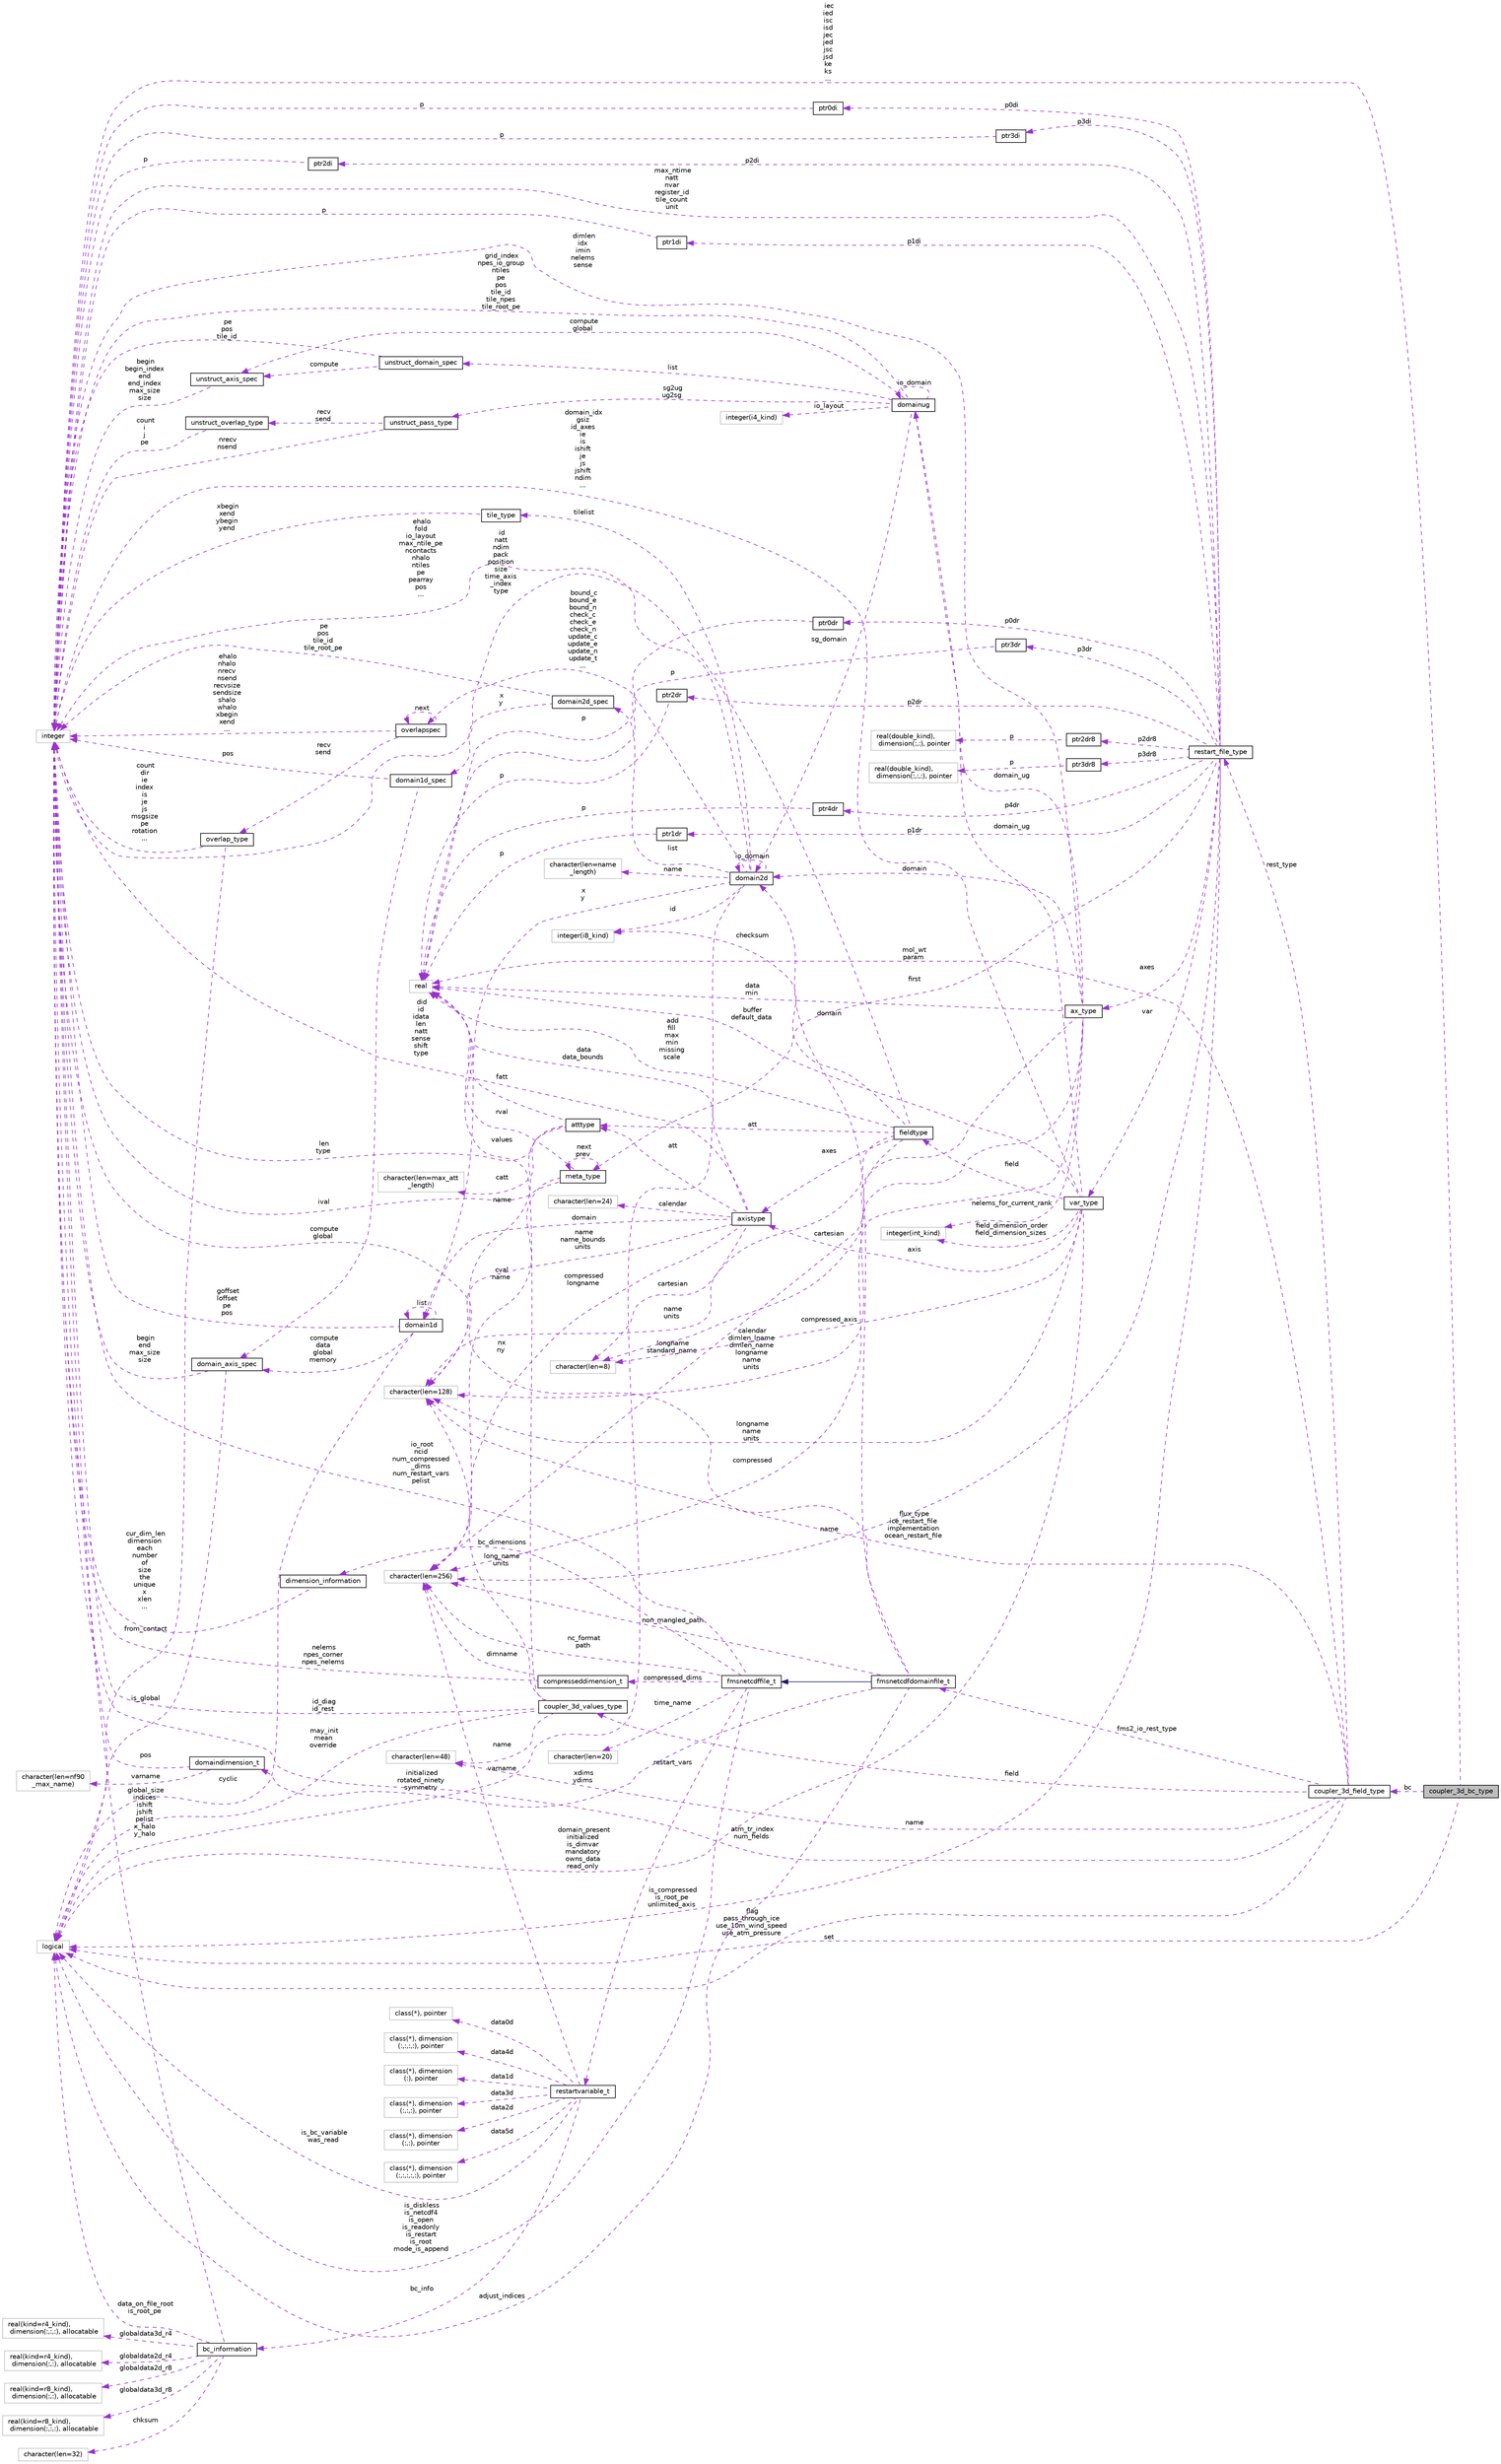 digraph "coupler_3d_bc_type"
{
 // INTERACTIVE_SVG=YES
 // LATEX_PDF_SIZE
  edge [fontname="Helvetica",fontsize="10",labelfontname="Helvetica",labelfontsize="10"];
  node [fontname="Helvetica",fontsize="10",shape=record];
  rankdir="LR";
  Node1 [label="coupler_3d_bc_type",height=0.2,width=0.4,color="black", fillcolor="grey75", style="filled", fontcolor="black",tooltip="Coupler data for 3D boundary conditions."];
  Node2 -> Node1 [dir="back",color="darkorchid3",fontsize="10",style="dashed",label=" set" ,fontname="Helvetica"];
  Node2 [label="logical",height=0.2,width=0.4,color="grey75", fillcolor="white", style="filled",tooltip=" "];
  Node3 -> Node1 [dir="back",color="darkorchid3",fontsize="10",style="dashed",label=" bc" ,fontname="Helvetica"];
  Node3 [label="coupler_3d_field_type",height=0.2,width=0.4,color="black", fillcolor="white", style="filled",URL="$group__coupler__types__mod.html#structcoupler__types__mod_1_1coupler__3d__field__type",tooltip="Coupler data for 3D fields."];
  Node2 -> Node3 [dir="back",color="darkorchid3",fontsize="10",style="dashed",label=" flag\npass_through_ice\nuse_10m_wind_speed\nuse_atm_pressure" ,fontname="Helvetica"];
  Node4 -> Node3 [dir="back",color="darkorchid3",fontsize="10",style="dashed",label=" rest_type" ,fontname="Helvetica"];
  Node4 [label="restart_file_type",height=0.2,width=0.4,color="black", fillcolor="white", style="filled",URL="$group__fms__io__mod.html#structfms__io__mod_1_1restart__file__type",tooltip=" "];
  Node5 -> Node4 [dir="back",color="darkorchid3",fontsize="10",style="dashed",label=" p2dr8" ,fontname="Helvetica"];
  Node5 [label="ptr2dr8",height=0.2,width=0.4,color="black", fillcolor="white", style="filled",URL="$group__fms__io__mod.html#structfms__io__mod_1_1ptr2dr8",tooltip=" "];
  Node6 -> Node5 [dir="back",color="darkorchid3",fontsize="10",style="dashed",label=" p" ,fontname="Helvetica"];
  Node6 [label="real(double_kind),\l dimension(:,:), pointer",height=0.2,width=0.4,color="grey75", fillcolor="white", style="filled",tooltip=" "];
  Node2 -> Node4 [dir="back",color="darkorchid3",fontsize="10",style="dashed",label=" is_compressed\nis_root_pe\nunlimited_axis" ,fontname="Helvetica"];
  Node7 -> Node4 [dir="back",color="darkorchid3",fontsize="10",style="dashed",label=" p3dr8" ,fontname="Helvetica"];
  Node7 [label="ptr3dr8",height=0.2,width=0.4,color="black", fillcolor="white", style="filled",URL="$group__fms__io__mod.html#structfms__io__mod_1_1ptr3dr8",tooltip=" "];
  Node8 -> Node7 [dir="back",color="darkorchid3",fontsize="10",style="dashed",label=" p" ,fontname="Helvetica"];
  Node8 [label="real(double_kind),\l dimension(:,:,:), pointer",height=0.2,width=0.4,color="grey75", fillcolor="white", style="filled",tooltip=" "];
  Node9 -> Node4 [dir="back",color="darkorchid3",fontsize="10",style="dashed",label=" p1dr" ,fontname="Helvetica"];
  Node9 [label="ptr1dr",height=0.2,width=0.4,color="black", fillcolor="white", style="filled",URL="$group__fms__io__mod.html#structfms__io__mod_1_1ptr1dr",tooltip=" "];
  Node10 -> Node9 [dir="back",color="darkorchid3",fontsize="10",style="dashed",label=" p" ,fontname="Helvetica"];
  Node10 [label="real",height=0.2,width=0.4,color="grey75", fillcolor="white", style="filled",tooltip=" "];
  Node11 -> Node4 [dir="back",color="darkorchid3",fontsize="10",style="dashed",label=" p0dr" ,fontname="Helvetica"];
  Node11 [label="ptr0dr",height=0.2,width=0.4,color="black", fillcolor="white", style="filled",URL="$group__fms__io__mod.html#structfms__io__mod_1_1ptr0dr",tooltip=" "];
  Node10 -> Node11 [dir="back",color="darkorchid3",fontsize="10",style="dashed",label=" p" ,fontname="Helvetica"];
  Node12 -> Node4 [dir="back",color="darkorchid3",fontsize="10",style="dashed",label=" first" ,fontname="Helvetica"];
  Node12 [label="meta_type",height=0.2,width=0.4,color="black", fillcolor="white", style="filled",URL="$group__fms__io__mod.html#structfms__io__mod_1_1meta__type",tooltip=" "];
  Node12 -> Node12 [dir="back",color="darkorchid3",fontsize="10",style="dashed",label=" next\nprev" ,fontname="Helvetica"];
  Node13 -> Node12 [dir="back",color="darkorchid3",fontsize="10",style="dashed",label=" cval\nname" ,fontname="Helvetica"];
  Node13 [label="character(len=256)",height=0.2,width=0.4,color="grey75", fillcolor="white", style="filled",tooltip=" "];
  Node14 -> Node12 [dir="back",color="darkorchid3",fontsize="10",style="dashed",label=" ival" ,fontname="Helvetica"];
  Node14 [label="integer",height=0.2,width=0.4,color="grey75", fillcolor="white", style="filled",tooltip=" "];
  Node10 -> Node12 [dir="back",color="darkorchid3",fontsize="10",style="dashed",label=" rval" ,fontname="Helvetica"];
  Node15 -> Node4 [dir="back",color="darkorchid3",fontsize="10",style="dashed",label=" p3dr" ,fontname="Helvetica"];
  Node15 [label="ptr3dr",height=0.2,width=0.4,color="black", fillcolor="white", style="filled",URL="$group__fms__io__mod.html#structfms__io__mod_1_1ptr3dr",tooltip=" "];
  Node10 -> Node15 [dir="back",color="darkorchid3",fontsize="10",style="dashed",label=" p" ,fontname="Helvetica"];
  Node16 -> Node4 [dir="back",color="darkorchid3",fontsize="10",style="dashed",label=" p2dr" ,fontname="Helvetica"];
  Node16 [label="ptr2dr",height=0.2,width=0.4,color="black", fillcolor="white", style="filled",URL="$group__fms__io__mod.html#structfms__io__mod_1_1ptr2dr",tooltip=" "];
  Node10 -> Node16 [dir="back",color="darkorchid3",fontsize="10",style="dashed",label=" p" ,fontname="Helvetica"];
  Node17 -> Node4 [dir="back",color="darkorchid3",fontsize="10",style="dashed",label=" p4dr" ,fontname="Helvetica"];
  Node17 [label="ptr4dr",height=0.2,width=0.4,color="black", fillcolor="white", style="filled",URL="$group__fms__io__mod.html#structfms__io__mod_1_1ptr4dr",tooltip=" "];
  Node10 -> Node17 [dir="back",color="darkorchid3",fontsize="10",style="dashed",label=" p" ,fontname="Helvetica"];
  Node18 -> Node4 [dir="back",color="darkorchid3",fontsize="10",style="dashed",label=" axes" ,fontname="Helvetica"];
  Node18 [label="ax_type",height=0.2,width=0.4,color="black", fillcolor="white", style="filled",URL="$group__fms__io__mod.html#structfms__io__mod_1_1ax__type",tooltip=" "];
  Node19 -> Node18 [dir="back",color="darkorchid3",fontsize="10",style="dashed",label=" domain_ug" ,fontname="Helvetica"];
  Node19 [label="domainug",height=0.2,width=0.4,color="black", fillcolor="white", style="filled",URL="$group__mpp__domains__mod.html#structmpp__domains__mod_1_1domainug",tooltip="Domain information for managing data on unstructured grids."];
  Node20 -> Node19 [dir="back",color="darkorchid3",fontsize="10",style="dashed",label=" list" ,fontname="Helvetica"];
  Node20 [label="unstruct_domain_spec",height=0.2,width=0.4,color="black", fillcolor="white", style="filled",URL="$group__mpp__domains__mod.html#structmpp__domains__mod_1_1unstruct__domain__spec",tooltip="Private type for axis specification data for an unstructured domain."];
  Node21 -> Node20 [dir="back",color="darkorchid3",fontsize="10",style="dashed",label=" compute" ,fontname="Helvetica"];
  Node21 [label="unstruct_axis_spec",height=0.2,width=0.4,color="black", fillcolor="white", style="filled",URL="$group__mpp__domains__mod.html#structmpp__domains__mod_1_1unstruct__axis__spec",tooltip="Private type for axis specification data for an unstructured grid."];
  Node14 -> Node21 [dir="back",color="darkorchid3",fontsize="10",style="dashed",label=" begin\nbegin_index\nend\nend_index\nmax_size\nsize" ,fontname="Helvetica"];
  Node14 -> Node20 [dir="back",color="darkorchid3",fontsize="10",style="dashed",label=" pe\npos\ntile_id" ,fontname="Helvetica"];
  Node21 -> Node19 [dir="back",color="darkorchid3",fontsize="10",style="dashed",label=" compute\nglobal" ,fontname="Helvetica"];
  Node22 -> Node19 [dir="back",color="darkorchid3",fontsize="10",style="dashed",label=" sg_domain" ,fontname="Helvetica"];
  Node22 [label="domain2d",height=0.2,width=0.4,color="black", fillcolor="white", style="filled",URL="$group__mpp__domains__mod.html#structmpp__domains__mod_1_1domain2d",tooltip="The domain2D type contains all the necessary information to define the global, compute and data domai..."];
  Node2 -> Node22 [dir="back",color="darkorchid3",fontsize="10",style="dashed",label=" initialized\nrotated_ninety\nsymmetry" ,fontname="Helvetica"];
  Node23 -> Node22 [dir="back",color="darkorchid3",fontsize="10",style="dashed",label=" x\ny" ,fontname="Helvetica"];
  Node23 [label="domain1d",height=0.2,width=0.4,color="black", fillcolor="white", style="filled",URL="$group__mpp__domains__mod.html#structmpp__domains__mod_1_1domain1d",tooltip="One dimensional domain used to manage shared data access between pes."];
  Node2 -> Node23 [dir="back",color="darkorchid3",fontsize="10",style="dashed",label=" cyclic" ,fontname="Helvetica"];
  Node23 -> Node23 [dir="back",color="darkorchid3",fontsize="10",style="dashed",label=" list" ,fontname="Helvetica"];
  Node24 -> Node23 [dir="back",color="darkorchid3",fontsize="10",style="dashed",label=" compute\ndata\nglobal\nmemory" ,fontname="Helvetica"];
  Node24 [label="domain_axis_spec",height=0.2,width=0.4,color="black", fillcolor="white", style="filled",URL="$group__mpp__domains__mod.html#structmpp__domains__mod_1_1domain__axis__spec",tooltip="Used to specify index limits along an axis of a domain."];
  Node2 -> Node24 [dir="back",color="darkorchid3",fontsize="10",style="dashed",label=" is_global" ,fontname="Helvetica"];
  Node14 -> Node24 [dir="back",color="darkorchid3",fontsize="10",style="dashed",label=" begin\nend\nmax_size\nsize" ,fontname="Helvetica"];
  Node14 -> Node23 [dir="back",color="darkorchid3",fontsize="10",style="dashed",label=" goffset\nloffset\npe\npos" ,fontname="Helvetica"];
  Node25 -> Node22 [dir="back",color="darkorchid3",fontsize="10",style="dashed",label=" id" ,fontname="Helvetica"];
  Node25 [label="integer(i8_kind)",height=0.2,width=0.4,color="grey75", fillcolor="white", style="filled",tooltip=" "];
  Node22 -> Node22 [dir="back",color="darkorchid3",fontsize="10",style="dashed",label=" io_domain" ,fontname="Helvetica"];
  Node26 -> Node22 [dir="back",color="darkorchid3",fontsize="10",style="dashed",label=" bound_c\nbound_e\nbound_n\ncheck_c\ncheck_e\ncheck_n\nupdate_c\nupdate_e\nupdate_n\nupdate_t\n..." ,fontname="Helvetica"];
  Node26 [label="overlapspec",height=0.2,width=0.4,color="black", fillcolor="white", style="filled",URL="$group__mpp__domains__mod.html#structmpp__domains__mod_1_1overlapspec",tooltip="Private type for overlap specifications."];
  Node27 -> Node26 [dir="back",color="darkorchid3",fontsize="10",style="dashed",label=" recv\nsend" ,fontname="Helvetica"];
  Node27 [label="overlap_type",height=0.2,width=0.4,color="black", fillcolor="white", style="filled",URL="$group__mpp__domains__mod.html#structmpp__domains__mod_1_1overlap__type",tooltip="Type for overlapping data."];
  Node2 -> Node27 [dir="back",color="darkorchid3",fontsize="10",style="dashed",label=" from_contact" ,fontname="Helvetica"];
  Node14 -> Node27 [dir="back",color="darkorchid3",fontsize="10",style="dashed",label=" count\ndir\nie\nindex\nis\nje\njs\nmsgsize\npe\nrotation\n..." ,fontname="Helvetica"];
  Node26 -> Node26 [dir="back",color="darkorchid3",fontsize="10",style="dashed",label=" next" ,fontname="Helvetica"];
  Node14 -> Node26 [dir="back",color="darkorchid3",fontsize="10",style="dashed",label=" ehalo\nnhalo\nnrecv\nnsend\nrecvsize\nsendsize\nshalo\nwhalo\nxbegin\nxend\n..." ,fontname="Helvetica"];
  Node28 -> Node22 [dir="back",color="darkorchid3",fontsize="10",style="dashed",label=" list" ,fontname="Helvetica"];
  Node28 [label="domain2d_spec",height=0.2,width=0.4,color="black", fillcolor="white", style="filled",URL="$group__mpp__domains__mod.html#structmpp__domains__mod_1_1domain2d__spec",tooltip="Private type to specify multiple index limits and pe information for a 2D domain."];
  Node29 -> Node28 [dir="back",color="darkorchid3",fontsize="10",style="dashed",label=" x\ny" ,fontname="Helvetica"];
  Node29 [label="domain1d_spec",height=0.2,width=0.4,color="black", fillcolor="white", style="filled",URL="$group__mpp__domains__mod.html#structmpp__domains__mod_1_1domain1d__spec",tooltip="A private type used to specify index limits for a domain decomposition."];
  Node24 -> Node29 [dir="back",color="darkorchid3",fontsize="10",style="dashed",label=" compute\nglobal" ,fontname="Helvetica"];
  Node14 -> Node29 [dir="back",color="darkorchid3",fontsize="10",style="dashed",label=" pos" ,fontname="Helvetica"];
  Node14 -> Node28 [dir="back",color="darkorchid3",fontsize="10",style="dashed",label=" pe\npos\ntile_id\ntile_root_pe" ,fontname="Helvetica"];
  Node30 -> Node22 [dir="back",color="darkorchid3",fontsize="10",style="dashed",label=" tilelist" ,fontname="Helvetica"];
  Node30 [label="tile_type",height=0.2,width=0.4,color="black", fillcolor="white", style="filled",URL="$group__mpp__domains__mod.html#structmpp__domains__mod_1_1tile__type",tooltip="Upper and lower x and y bounds for a tile."];
  Node14 -> Node30 [dir="back",color="darkorchid3",fontsize="10",style="dashed",label=" xbegin\nxend\nybegin\nyend" ,fontname="Helvetica"];
  Node14 -> Node22 [dir="back",color="darkorchid3",fontsize="10",style="dashed",label=" ehalo\nfold\nio_layout\nmax_ntile_pe\nncontacts\nnhalo\nntiles\npe\npearray\npos\n..." ,fontname="Helvetica"];
  Node31 -> Node22 [dir="back",color="darkorchid3",fontsize="10",style="dashed",label=" name" ,fontname="Helvetica"];
  Node31 [label="character(len=name\l_length)",height=0.2,width=0.4,color="grey75", fillcolor="white", style="filled",tooltip=" "];
  Node19 -> Node19 [dir="back",color="darkorchid3",fontsize="10",style="dashed",label=" io_domain" ,fontname="Helvetica"];
  Node32 -> Node19 [dir="back",color="darkorchid3",fontsize="10",style="dashed",label=" sg2ug\nug2sg" ,fontname="Helvetica"];
  Node32 [label="unstruct_pass_type",height=0.2,width=0.4,color="black", fillcolor="white", style="filled",URL="$group__mpp__domains__mod.html#structmpp__domains__mod_1_1unstruct__pass__type",tooltip="Private type."];
  Node33 -> Node32 [dir="back",color="darkorchid3",fontsize="10",style="dashed",label=" recv\nsend" ,fontname="Helvetica"];
  Node33 [label="unstruct_overlap_type",height=0.2,width=0.4,color="black", fillcolor="white", style="filled",URL="$group__mpp__domains__mod.html#structmpp__domains__mod_1_1unstruct__overlap__type",tooltip="Private type."];
  Node14 -> Node33 [dir="back",color="darkorchid3",fontsize="10",style="dashed",label=" count\ni\nj\npe" ,fontname="Helvetica"];
  Node14 -> Node32 [dir="back",color="darkorchid3",fontsize="10",style="dashed",label=" nrecv\nnsend" ,fontname="Helvetica"];
  Node14 -> Node19 [dir="back",color="darkorchid3",fontsize="10",style="dashed",label=" grid_index\nnpes_io_group\nntiles\npe\npos\ntile_id\ntile_npes\ntile_root_pe" ,fontname="Helvetica"];
  Node34 -> Node19 [dir="back",color="darkorchid3",fontsize="10",style="dashed",label=" io_layout" ,fontname="Helvetica"];
  Node34 [label="integer(i4_kind)",height=0.2,width=0.4,color="grey75", fillcolor="white", style="filled",tooltip=" "];
  Node22 -> Node18 [dir="back",color="darkorchid3",fontsize="10",style="dashed",label=" domain" ,fontname="Helvetica"];
  Node13 -> Node18 [dir="back",color="darkorchid3",fontsize="10",style="dashed",label=" compressed" ,fontname="Helvetica"];
  Node35 -> Node18 [dir="back",color="darkorchid3",fontsize="10",style="dashed",label=" nelems_for_current_rank" ,fontname="Helvetica"];
  Node35 [label="integer(int_kind)",height=0.2,width=0.4,color="grey75", fillcolor="white", style="filled",tooltip=" "];
  Node36 -> Node18 [dir="back",color="darkorchid3",fontsize="10",style="dashed",label=" cartesian" ,fontname="Helvetica"];
  Node36 [label="character(len=8)",height=0.2,width=0.4,color="grey75", fillcolor="white", style="filled",tooltip=" "];
  Node37 -> Node18 [dir="back",color="darkorchid3",fontsize="10",style="dashed",label=" calendar\ndimlen_lname\ndimlen_name\nlongname\nname\nunits" ,fontname="Helvetica"];
  Node37 [label="character(len=128)",height=0.2,width=0.4,color="grey75", fillcolor="white", style="filled",tooltip=" "];
  Node10 -> Node18 [dir="back",color="darkorchid3",fontsize="10",style="dashed",label=" data\nmin" ,fontname="Helvetica"];
  Node14 -> Node18 [dir="back",color="darkorchid3",fontsize="10",style="dashed",label=" dimlen\nidx\nimin\nnelems\nsense" ,fontname="Helvetica"];
  Node13 -> Node4 [dir="back",color="darkorchid3",fontsize="10",style="dashed",label=" name" ,fontname="Helvetica"];
  Node38 -> Node4 [dir="back",color="darkorchid3",fontsize="10",style="dashed",label=" p1di" ,fontname="Helvetica"];
  Node38 [label="ptr1di",height=0.2,width=0.4,color="black", fillcolor="white", style="filled",URL="$group__fms__io__mod.html#structfms__io__mod_1_1ptr1di",tooltip=" "];
  Node14 -> Node38 [dir="back",color="darkorchid3",fontsize="10",style="dashed",label=" p" ,fontname="Helvetica"];
  Node39 -> Node4 [dir="back",color="darkorchid3",fontsize="10",style="dashed",label=" var" ,fontname="Helvetica"];
  Node39 [label="var_type",height=0.2,width=0.4,color="black", fillcolor="white", style="filled",URL="$group__fms__io__mod.html#structfms__io__mod_1_1var__type",tooltip=" "];
  Node2 -> Node39 [dir="back",color="darkorchid3",fontsize="10",style="dashed",label=" domain_present\ninitialized\nis_dimvar\nmandatory\nowns_data\nread_only" ,fontname="Helvetica"];
  Node40 -> Node39 [dir="back",color="darkorchid3",fontsize="10",style="dashed",label=" field" ,fontname="Helvetica"];
  Node40 [label="fieldtype",height=0.2,width=0.4,color="black", fillcolor="white", style="filled",URL="$group__mpp__io__mod.html#structmpp__io__mod_1_1fieldtype",tooltip=" "];
  Node25 -> Node40 [dir="back",color="darkorchid3",fontsize="10",style="dashed",label=" checksum" ,fontname="Helvetica"];
  Node13 -> Node40 [dir="back",color="darkorchid3",fontsize="10",style="dashed",label=" longname\nstandard_name" ,fontname="Helvetica"];
  Node41 -> Node40 [dir="back",color="darkorchid3",fontsize="10",style="dashed",label=" att" ,fontname="Helvetica"];
  Node41 [label="atttype",height=0.2,width=0.4,color="black", fillcolor="white", style="filled",URL="$group__mpp__io__mod.html#structmpp__io__mod_1_1atttype",tooltip=" "];
  Node37 -> Node41 [dir="back",color="darkorchid3",fontsize="10",style="dashed",label=" name" ,fontname="Helvetica"];
  Node10 -> Node41 [dir="back",color="darkorchid3",fontsize="10",style="dashed",label=" fatt" ,fontname="Helvetica"];
  Node14 -> Node41 [dir="back",color="darkorchid3",fontsize="10",style="dashed",label=" len\ntype" ,fontname="Helvetica"];
  Node42 -> Node41 [dir="back",color="darkorchid3",fontsize="10",style="dashed",label=" catt" ,fontname="Helvetica"];
  Node42 [label="character(len=max_att\l_length)",height=0.2,width=0.4,color="grey75", fillcolor="white", style="filled",tooltip=" "];
  Node43 -> Node40 [dir="back",color="darkorchid3",fontsize="10",style="dashed",label=" axes" ,fontname="Helvetica"];
  Node43 [label="axistype",height=0.2,width=0.4,color="black", fillcolor="white", style="filled",URL="$group__mpp__io__mod.html#structmpp__io__mod_1_1axistype",tooltip=" "];
  Node23 -> Node43 [dir="back",color="darkorchid3",fontsize="10",style="dashed",label=" domain" ,fontname="Helvetica"];
  Node13 -> Node43 [dir="back",color="darkorchid3",fontsize="10",style="dashed",label=" compressed\nlongname" ,fontname="Helvetica"];
  Node41 -> Node43 [dir="back",color="darkorchid3",fontsize="10",style="dashed",label=" att" ,fontname="Helvetica"];
  Node36 -> Node43 [dir="back",color="darkorchid3",fontsize="10",style="dashed",label=" cartesian" ,fontname="Helvetica"];
  Node37 -> Node43 [dir="back",color="darkorchid3",fontsize="10",style="dashed",label=" name\nname_bounds\nunits" ,fontname="Helvetica"];
  Node10 -> Node43 [dir="back",color="darkorchid3",fontsize="10",style="dashed",label=" data\ndata_bounds" ,fontname="Helvetica"];
  Node14 -> Node43 [dir="back",color="darkorchid3",fontsize="10",style="dashed",label=" did\nid\nidata\nlen\nnatt\nsense\nshift\ntype" ,fontname="Helvetica"];
  Node44 -> Node43 [dir="back",color="darkorchid3",fontsize="10",style="dashed",label=" calendar" ,fontname="Helvetica"];
  Node44 [label="character(len=24)",height=0.2,width=0.4,color="grey75", fillcolor="white", style="filled",tooltip=" "];
  Node37 -> Node40 [dir="back",color="darkorchid3",fontsize="10",style="dashed",label=" name\nunits" ,fontname="Helvetica"];
  Node14 -> Node40 [dir="back",color="darkorchid3",fontsize="10",style="dashed",label=" id\nnatt\nndim\npack\nposition\nsize\ntime_axis\l_index\ntype" ,fontname="Helvetica"];
  Node10 -> Node40 [dir="back",color="darkorchid3",fontsize="10",style="dashed",label=" add\nfill\nmax\nmin\nmissing\nscale" ,fontname="Helvetica"];
  Node19 -> Node39 [dir="back",color="darkorchid3",fontsize="10",style="dashed",label=" domain_ug" ,fontname="Helvetica"];
  Node35 -> Node39 [dir="back",color="darkorchid3",fontsize="10",style="dashed",label=" field_dimension_order\nfield_dimension_sizes" ,fontname="Helvetica"];
  Node43 -> Node39 [dir="back",color="darkorchid3",fontsize="10",style="dashed",label=" axis" ,fontname="Helvetica"];
  Node36 -> Node39 [dir="back",color="darkorchid3",fontsize="10",style="dashed",label=" compressed_axis" ,fontname="Helvetica"];
  Node37 -> Node39 [dir="back",color="darkorchid3",fontsize="10",style="dashed",label=" longname\nname\nunits" ,fontname="Helvetica"];
  Node14 -> Node39 [dir="back",color="darkorchid3",fontsize="10",style="dashed",label=" domain_idx\ngsiz\nid_axes\nie\nis\nishift\nje\njs\njshift\nndim\n..." ,fontname="Helvetica"];
  Node10 -> Node39 [dir="back",color="darkorchid3",fontsize="10",style="dashed",label=" buffer\ndefault_data" ,fontname="Helvetica"];
  Node45 -> Node4 [dir="back",color="darkorchid3",fontsize="10",style="dashed",label=" p0di" ,fontname="Helvetica"];
  Node45 [label="ptr0di",height=0.2,width=0.4,color="black", fillcolor="white", style="filled",URL="$group__fms__io__mod.html#structfms__io__mod_1_1ptr0di",tooltip=" "];
  Node14 -> Node45 [dir="back",color="darkorchid3",fontsize="10",style="dashed",label=" p" ,fontname="Helvetica"];
  Node46 -> Node4 [dir="back",color="darkorchid3",fontsize="10",style="dashed",label=" p3di" ,fontname="Helvetica"];
  Node46 [label="ptr3di",height=0.2,width=0.4,color="black", fillcolor="white", style="filled",URL="$group__fms__io__mod.html#structfms__io__mod_1_1ptr3di",tooltip=" "];
  Node14 -> Node46 [dir="back",color="darkorchid3",fontsize="10",style="dashed",label=" p" ,fontname="Helvetica"];
  Node47 -> Node4 [dir="back",color="darkorchid3",fontsize="10",style="dashed",label=" p2di" ,fontname="Helvetica"];
  Node47 [label="ptr2di",height=0.2,width=0.4,color="black", fillcolor="white", style="filled",URL="$group__fms__io__mod.html#structfms__io__mod_1_1ptr2di",tooltip=" "];
  Node14 -> Node47 [dir="back",color="darkorchid3",fontsize="10",style="dashed",label=" p" ,fontname="Helvetica"];
  Node14 -> Node4 [dir="back",color="darkorchid3",fontsize="10",style="dashed",label=" max_ntime\nnatt\nnvar\nregister_id\ntile_count\nunit" ,fontname="Helvetica"];
  Node48 -> Node3 [dir="back",color="darkorchid3",fontsize="10",style="dashed",label=" name" ,fontname="Helvetica"];
  Node48 [label="character(len=48)",height=0.2,width=0.4,color="grey75", fillcolor="white", style="filled",tooltip=" "];
  Node49 -> Node3 [dir="back",color="darkorchid3",fontsize="10",style="dashed",label=" fms2_io_rest_type" ,fontname="Helvetica"];
  Node49 [label="fmsnetcdfdomainfile_t",height=0.2,width=0.4,color="black", fillcolor="white", style="filled",URL="$group__fms__netcdf__domain__io__mod.html#structfms__netcdf__domain__io__mod_1_1fmsnetcdfdomainfile__t",tooltip="netcdf domain file type."];
  Node50 -> Node49 [dir="back",color="midnightblue",fontsize="10",style="solid",fontname="Helvetica"];
  Node50 [label="fmsnetcdffile_t",height=0.2,width=0.4,color="black", fillcolor="white", style="filled",URL="$group__netcdf__io__mod.html#structnetcdf__io__mod_1_1fmsnetcdffile__t",tooltip="Netcdf file type."];
  Node2 -> Node50 [dir="back",color="darkorchid3",fontsize="10",style="dashed",label=" is_diskless\nis_netcdf4\nis_open\nis_readonly\nis_restart\nis_root\nmode_is_append" ,fontname="Helvetica"];
  Node13 -> Node50 [dir="back",color="darkorchid3",fontsize="10",style="dashed",label=" nc_format\npath" ,fontname="Helvetica"];
  Node51 -> Node50 [dir="back",color="darkorchid3",fontsize="10",style="dashed",label=" time_name" ,fontname="Helvetica"];
  Node51 [label="character(len=20)",height=0.2,width=0.4,color="grey75", fillcolor="white", style="filled",tooltip=" "];
  Node52 -> Node50 [dir="back",color="darkorchid3",fontsize="10",style="dashed",label=" compressed_dims" ,fontname="Helvetica"];
  Node52 [label="compresseddimension_t",height=0.2,width=0.4,color="black", fillcolor="white", style="filled",URL="$group__netcdf__io__mod.html#structnetcdf__io__mod_1_1compresseddimension__t",tooltip="Compressed dimension."];
  Node13 -> Node52 [dir="back",color="darkorchid3",fontsize="10",style="dashed",label=" dimname" ,fontname="Helvetica"];
  Node14 -> Node52 [dir="back",color="darkorchid3",fontsize="10",style="dashed",label=" nelems\nnpes_corner\nnpes_nelems" ,fontname="Helvetica"];
  Node53 -> Node50 [dir="back",color="darkorchid3",fontsize="10",style="dashed",label=" bc_dimensions" ,fontname="Helvetica"];
  Node53 [label="dimension_information",height=0.2,width=0.4,color="black", fillcolor="white", style="filled",URL="$group__netcdf__io__mod.html#structnetcdf__io__mod_1_1dimension__information",tooltip="information about the current dimensions for regional restart variables"];
  Node14 -> Node53 [dir="back",color="darkorchid3",fontsize="10",style="dashed",label=" cur_dim_len\ndimension\neach\nnumber\nof\nsize\nthe\nunique\nx\nxlen\n..." ,fontname="Helvetica"];
  Node54 -> Node50 [dir="back",color="darkorchid3",fontsize="10",style="dashed",label=" restart_vars" ,fontname="Helvetica"];
  Node54 [label="restartvariable_t",height=0.2,width=0.4,color="black", fillcolor="white", style="filled",URL="$group__netcdf__io__mod.html#structnetcdf__io__mod_1_1restartvariable__t",tooltip="Restart variable."];
  Node2 -> Node54 [dir="back",color="darkorchid3",fontsize="10",style="dashed",label=" is_bc_variable\nwas_read" ,fontname="Helvetica"];
  Node55 -> Node54 [dir="back",color="darkorchid3",fontsize="10",style="dashed",label=" data3d" ,fontname="Helvetica"];
  Node55 [label="class(*), dimension\l(:,:,:), pointer",height=0.2,width=0.4,color="grey75", fillcolor="white", style="filled",tooltip=" "];
  Node56 -> Node54 [dir="back",color="darkorchid3",fontsize="10",style="dashed",label=" data2d" ,fontname="Helvetica"];
  Node56 [label="class(*), dimension\l(:,:), pointer",height=0.2,width=0.4,color="grey75", fillcolor="white", style="filled",tooltip=" "];
  Node57 -> Node54 [dir="back",color="darkorchid3",fontsize="10",style="dashed",label=" data5d" ,fontname="Helvetica"];
  Node57 [label="class(*), dimension\l(:,:,:,:,:), pointer",height=0.2,width=0.4,color="grey75", fillcolor="white", style="filled",tooltip=" "];
  Node58 -> Node54 [dir="back",color="darkorchid3",fontsize="10",style="dashed",label=" data0d" ,fontname="Helvetica"];
  Node58 [label="class(*), pointer",height=0.2,width=0.4,color="grey75", fillcolor="white", style="filled",tooltip=" "];
  Node13 -> Node54 [dir="back",color="darkorchid3",fontsize="10",style="dashed",label=" varname" ,fontname="Helvetica"];
  Node59 -> Node54 [dir="back",color="darkorchid3",fontsize="10",style="dashed",label=" data4d" ,fontname="Helvetica"];
  Node59 [label="class(*), dimension\l(:,:,:,:), pointer",height=0.2,width=0.4,color="grey75", fillcolor="white", style="filled",tooltip=" "];
  Node60 -> Node54 [dir="back",color="darkorchid3",fontsize="10",style="dashed",label=" data1d" ,fontname="Helvetica"];
  Node60 [label="class(*), dimension\l(:), pointer",height=0.2,width=0.4,color="grey75", fillcolor="white", style="filled",tooltip=" "];
  Node61 -> Node54 [dir="back",color="darkorchid3",fontsize="10",style="dashed",label=" bc_info" ,fontname="Helvetica"];
  Node61 [label="bc_information",height=0.2,width=0.4,color="black", fillcolor="white", style="filled",URL="$group__netcdf__io__mod.html#structnetcdf__io__mod_1_1bc__information",tooltip="information needed fr regional restart variables"];
  Node2 -> Node61 [dir="back",color="darkorchid3",fontsize="10",style="dashed",label=" data_on_file_root\nis_root_pe" ,fontname="Helvetica"];
  Node62 -> Node61 [dir="back",color="darkorchid3",fontsize="10",style="dashed",label=" globaldata2d_r8" ,fontname="Helvetica"];
  Node62 [label="real(kind=r8_kind),\l dimension(:,:), allocatable",height=0.2,width=0.4,color="grey75", fillcolor="white", style="filled",tooltip=" "];
  Node63 -> Node61 [dir="back",color="darkorchid3",fontsize="10",style="dashed",label=" globaldata3d_r8" ,fontname="Helvetica"];
  Node63 [label="real(kind=r8_kind),\l dimension(:,:,:), allocatable",height=0.2,width=0.4,color="grey75", fillcolor="white", style="filled",tooltip=" "];
  Node64 -> Node61 [dir="back",color="darkorchid3",fontsize="10",style="dashed",label=" chksum" ,fontname="Helvetica"];
  Node64 [label="character(len=32)",height=0.2,width=0.4,color="grey75", fillcolor="white", style="filled",tooltip=" "];
  Node14 -> Node61 [dir="back",color="darkorchid3",fontsize="10",style="dashed",label=" global_size\nindices\nishift\njshift\npelist\nx_halo\ny_halo" ,fontname="Helvetica"];
  Node65 -> Node61 [dir="back",color="darkorchid3",fontsize="10",style="dashed",label=" globaldata3d_r4" ,fontname="Helvetica"];
  Node65 [label="real(kind=r4_kind),\l dimension(:,:,:), allocatable",height=0.2,width=0.4,color="grey75", fillcolor="white", style="filled",tooltip=" "];
  Node66 -> Node61 [dir="back",color="darkorchid3",fontsize="10",style="dashed",label=" globaldata2d_r4" ,fontname="Helvetica"];
  Node66 [label="real(kind=r4_kind),\l dimension(:,:), allocatable",height=0.2,width=0.4,color="grey75", fillcolor="white", style="filled",tooltip=" "];
  Node14 -> Node50 [dir="back",color="darkorchid3",fontsize="10",style="dashed",label=" io_root\nncid\nnum_compressed\l_dims\nnum_restart_vars\npelist" ,fontname="Helvetica"];
  Node2 -> Node49 [dir="back",color="darkorchid3",fontsize="10",style="dashed",label=" adjust_indices" ,fontname="Helvetica"];
  Node67 -> Node49 [dir="back",color="darkorchid3",fontsize="10",style="dashed",label=" xdims\nydims" ,fontname="Helvetica"];
  Node67 [label="domaindimension_t",height=0.2,width=0.4,color="black", fillcolor="white", style="filled",URL="$group__fms__netcdf__domain__io__mod.html#structfms__netcdf__domain__io__mod_1_1domaindimension__t",tooltip="Domain variable."];
  Node68 -> Node67 [dir="back",color="darkorchid3",fontsize="10",style="dashed",label=" varname" ,fontname="Helvetica"];
  Node68 [label="character(len=nf90\l_max_name)",height=0.2,width=0.4,color="grey75", fillcolor="white", style="filled",tooltip=" "];
  Node14 -> Node67 [dir="back",color="darkorchid3",fontsize="10",style="dashed",label=" pos" ,fontname="Helvetica"];
  Node22 -> Node49 [dir="back",color="darkorchid3",fontsize="10",style="dashed",label=" domain" ,fontname="Helvetica"];
  Node13 -> Node49 [dir="back",color="darkorchid3",fontsize="10",style="dashed",label=" non_mangled_path" ,fontname="Helvetica"];
  Node14 -> Node49 [dir="back",color="darkorchid3",fontsize="10",style="dashed",label=" nx\nny" ,fontname="Helvetica"];
  Node69 -> Node3 [dir="back",color="darkorchid3",fontsize="10",style="dashed",label=" field" ,fontname="Helvetica"];
  Node69 [label="coupler_3d_values_type",height=0.2,width=0.4,color="black", fillcolor="white", style="filled",URL="$group__coupler__types__mod.html#structcoupler__types__mod_1_1coupler__3d__values__type",tooltip="Coupler data for 3D values."];
  Node2 -> Node69 [dir="back",color="darkorchid3",fontsize="10",style="dashed",label=" may_init\nmean\noverride" ,fontname="Helvetica"];
  Node48 -> Node69 [dir="back",color="darkorchid3",fontsize="10",style="dashed",label=" name" ,fontname="Helvetica"];
  Node37 -> Node69 [dir="back",color="darkorchid3",fontsize="10",style="dashed",label=" long_name\nunits" ,fontname="Helvetica"];
  Node14 -> Node69 [dir="back",color="darkorchid3",fontsize="10",style="dashed",label=" id_diag\nid_rest" ,fontname="Helvetica"];
  Node10 -> Node69 [dir="back",color="darkorchid3",fontsize="10",style="dashed",label=" values" ,fontname="Helvetica"];
  Node37 -> Node3 [dir="back",color="darkorchid3",fontsize="10",style="dashed",label=" flux_type\nice_restart_file\nimplementation\nocean_restart_file" ,fontname="Helvetica"];
  Node10 -> Node3 [dir="back",color="darkorchid3",fontsize="10",style="dashed",label=" mol_wt\nparam" ,fontname="Helvetica"];
  Node14 -> Node3 [dir="back",color="darkorchid3",fontsize="10",style="dashed",label=" atm_tr_index\nnum_fields" ,fontname="Helvetica"];
  Node14 -> Node1 [dir="back",color="darkorchid3",fontsize="10",style="dashed",label=" iec\nied\nisc\nisd\njec\njed\njsc\njsd\nke\nks\n..." ,fontname="Helvetica"];
}

